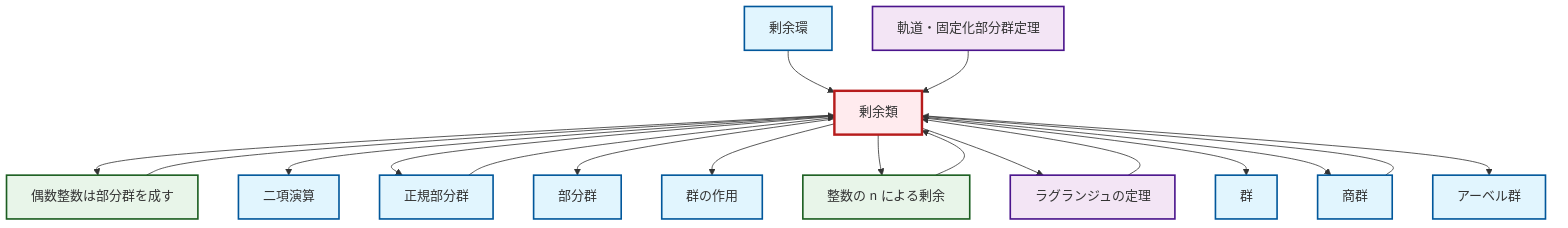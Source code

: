 graph TD
    classDef definition fill:#e1f5fe,stroke:#01579b,stroke-width:2px
    classDef theorem fill:#f3e5f5,stroke:#4a148c,stroke-width:2px
    classDef axiom fill:#fff3e0,stroke:#e65100,stroke-width:2px
    classDef example fill:#e8f5e9,stroke:#1b5e20,stroke-width:2px
    classDef current fill:#ffebee,stroke:#b71c1c,stroke-width:3px
    thm-orbit-stabilizer["軌道・固定化部分群定理"]:::theorem
    def-quotient-ring["剰余環"]:::definition
    def-coset["剰余類"]:::definition
    def-subgroup["部分群"]:::definition
    def-normal-subgroup["正規部分群"]:::definition
    thm-lagrange["ラグランジュの定理"]:::theorem
    def-group["群"]:::definition
    ex-even-integers-subgroup["偶数整数は部分群を成す"]:::example
    def-quotient-group["商群"]:::definition
    ex-quotient-integers-mod-n["整数の n による剰余"]:::example
    def-group-action["群の作用"]:::definition
    def-binary-operation["二項演算"]:::definition
    def-abelian-group["アーベル群"]:::definition
    def-coset --> ex-even-integers-subgroup
    def-quotient-ring --> def-coset
    def-normal-subgroup --> def-coset
    thm-orbit-stabilizer --> def-coset
    def-coset --> def-binary-operation
    def-coset --> def-normal-subgroup
    thm-lagrange --> def-coset
    def-coset --> def-subgroup
    def-coset --> def-group-action
    def-coset --> ex-quotient-integers-mod-n
    def-coset --> thm-lagrange
    def-quotient-group --> def-coset
    def-coset --> def-group
    def-coset --> def-quotient-group
    ex-quotient-integers-mod-n --> def-coset
    ex-even-integers-subgroup --> def-coset
    def-coset --> def-abelian-group
    class def-coset current